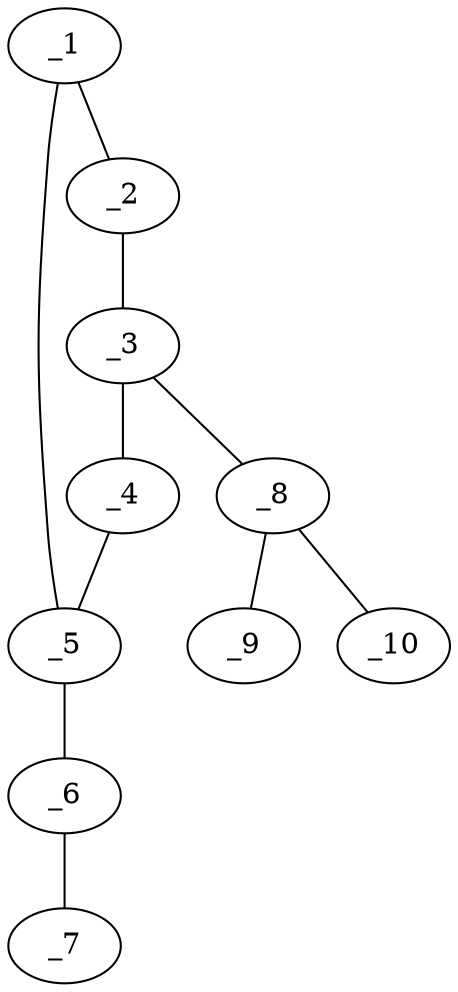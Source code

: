 graph molid694951 {
	_1	 [charge=0,
		chem=1,
		symbol="C  ",
		x="3.5878",
		y="-0.6581"];
	_2	 [charge=0,
		chem=1,
		symbol="C  ",
		x="3.8968",
		y="0.2929"];
	_1 -- _2	 [valence=1];
	_5	 [charge=0,
		chem=1,
		symbol="C  ",
		x="2.5878",
		y="-0.6581"];
	_1 -- _5	 [valence=1];
	_3	 [charge=0,
		chem=4,
		symbol="N  ",
		x="3.0878",
		y="0.8807"];
	_2 -- _3	 [valence=1];
	_4	 [charge=0,
		chem=2,
		symbol="O  ",
		x="2.2788",
		y="0.2929"];
	_3 -- _4	 [valence=1];
	_8	 [charge=0,
		chem=4,
		symbol="N  ",
		x="3.0878",
		y="1.8807"];
	_3 -- _8	 [valence=1];
	_4 -- _5	 [valence=1];
	_6	 [charge=0,
		chem=2,
		symbol="O  ",
		x=2,
		y="-1.4672"];
	_5 -- _6	 [valence=1];
	_7	 [charge=0,
		chem=1,
		symbol="C  ",
		x="2.4067",
		y="-2.3807"];
	_6 -- _7	 [valence=1];
	_9	 [charge=0,
		chem=1,
		symbol="C  ",
		x="3.9538",
		y="2.3807"];
	_8 -- _9	 [valence=1];
	_10	 [charge=0,
		chem=1,
		symbol="C  ",
		x="2.2218",
		y="2.3807"];
	_8 -- _10	 [valence=1];
}
